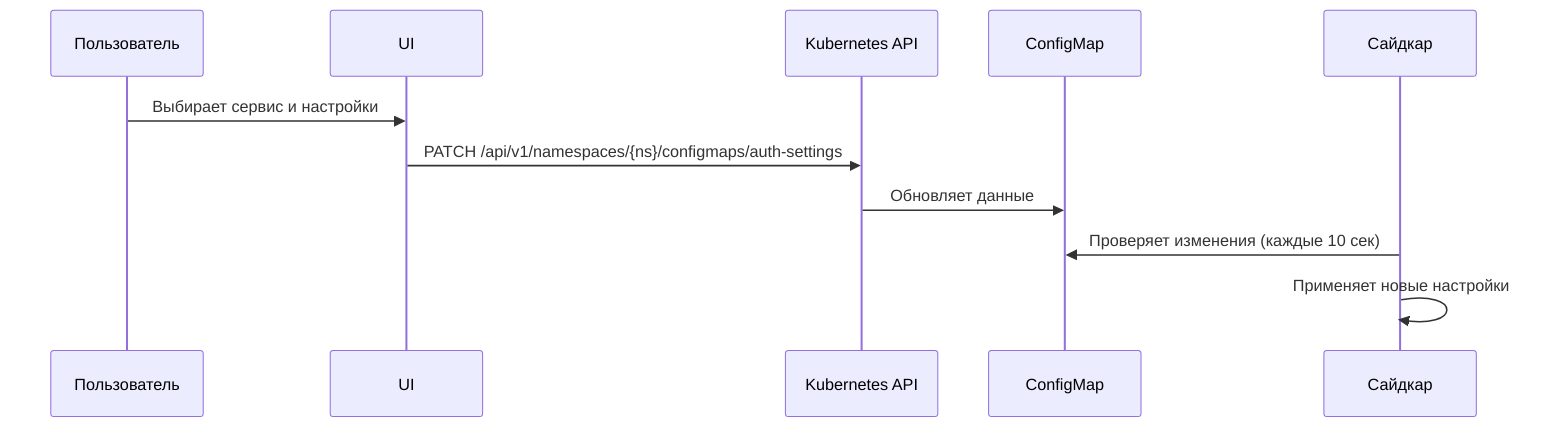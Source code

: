 sequenceDiagram
    participant Пользователь
    participant UI
    participant Kubernetes API
    participant ConfigMap
    participant Сайдкар

    Пользователь->>UI: Выбирает сервис и настройки
    UI->>Kubernetes API: PATCH /api/v1/namespaces/{ns}/configmaps/auth-settings
    Kubernetes API->>ConfigMap: Обновляет данные
    Сайдкар->>ConfigMap: Проверяет изменения (каждые 10 сек)
    Сайдкар->>Сайдкар: Применяет новые настройки